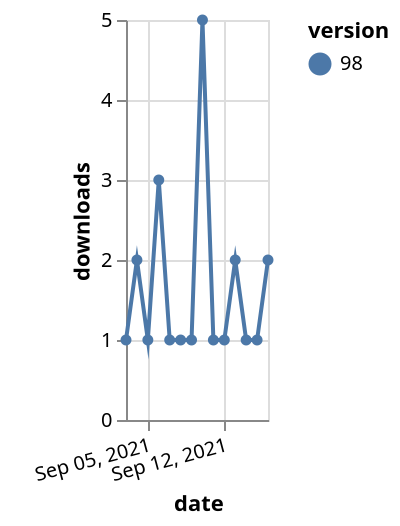 {"$schema": "https://vega.github.io/schema/vega-lite/v5.json", "description": "A simple bar chart with embedded data.", "data": {"values": [{"date": "2021-09-03", "total": 320, "delta": 1, "version": "98"}, {"date": "2021-09-04", "total": 322, "delta": 2, "version": "98"}, {"date": "2021-09-05", "total": 323, "delta": 1, "version": "98"}, {"date": "2021-09-06", "total": 326, "delta": 3, "version": "98"}, {"date": "2021-09-07", "total": 327, "delta": 1, "version": "98"}, {"date": "2021-09-08", "total": 328, "delta": 1, "version": "98"}, {"date": "2021-09-09", "total": 329, "delta": 1, "version": "98"}, {"date": "2021-09-10", "total": 334, "delta": 5, "version": "98"}, {"date": "2021-09-11", "total": 335, "delta": 1, "version": "98"}, {"date": "2021-09-12", "total": 336, "delta": 1, "version": "98"}, {"date": "2021-09-13", "total": 338, "delta": 2, "version": "98"}, {"date": "2021-09-14", "total": 339, "delta": 1, "version": "98"}, {"date": "2021-09-15", "total": 340, "delta": 1, "version": "98"}, {"date": "2021-09-16", "total": 342, "delta": 2, "version": "98"}]}, "width": "container", "mark": {"type": "line", "point": {"filled": true}}, "encoding": {"x": {"field": "date", "type": "temporal", "timeUnit": "yearmonthdate", "title": "date", "axis": {"labelAngle": -15}}, "y": {"field": "delta", "type": "quantitative", "title": "downloads"}, "color": {"field": "version", "type": "nominal"}, "tooltip": {"field": "delta"}}}
